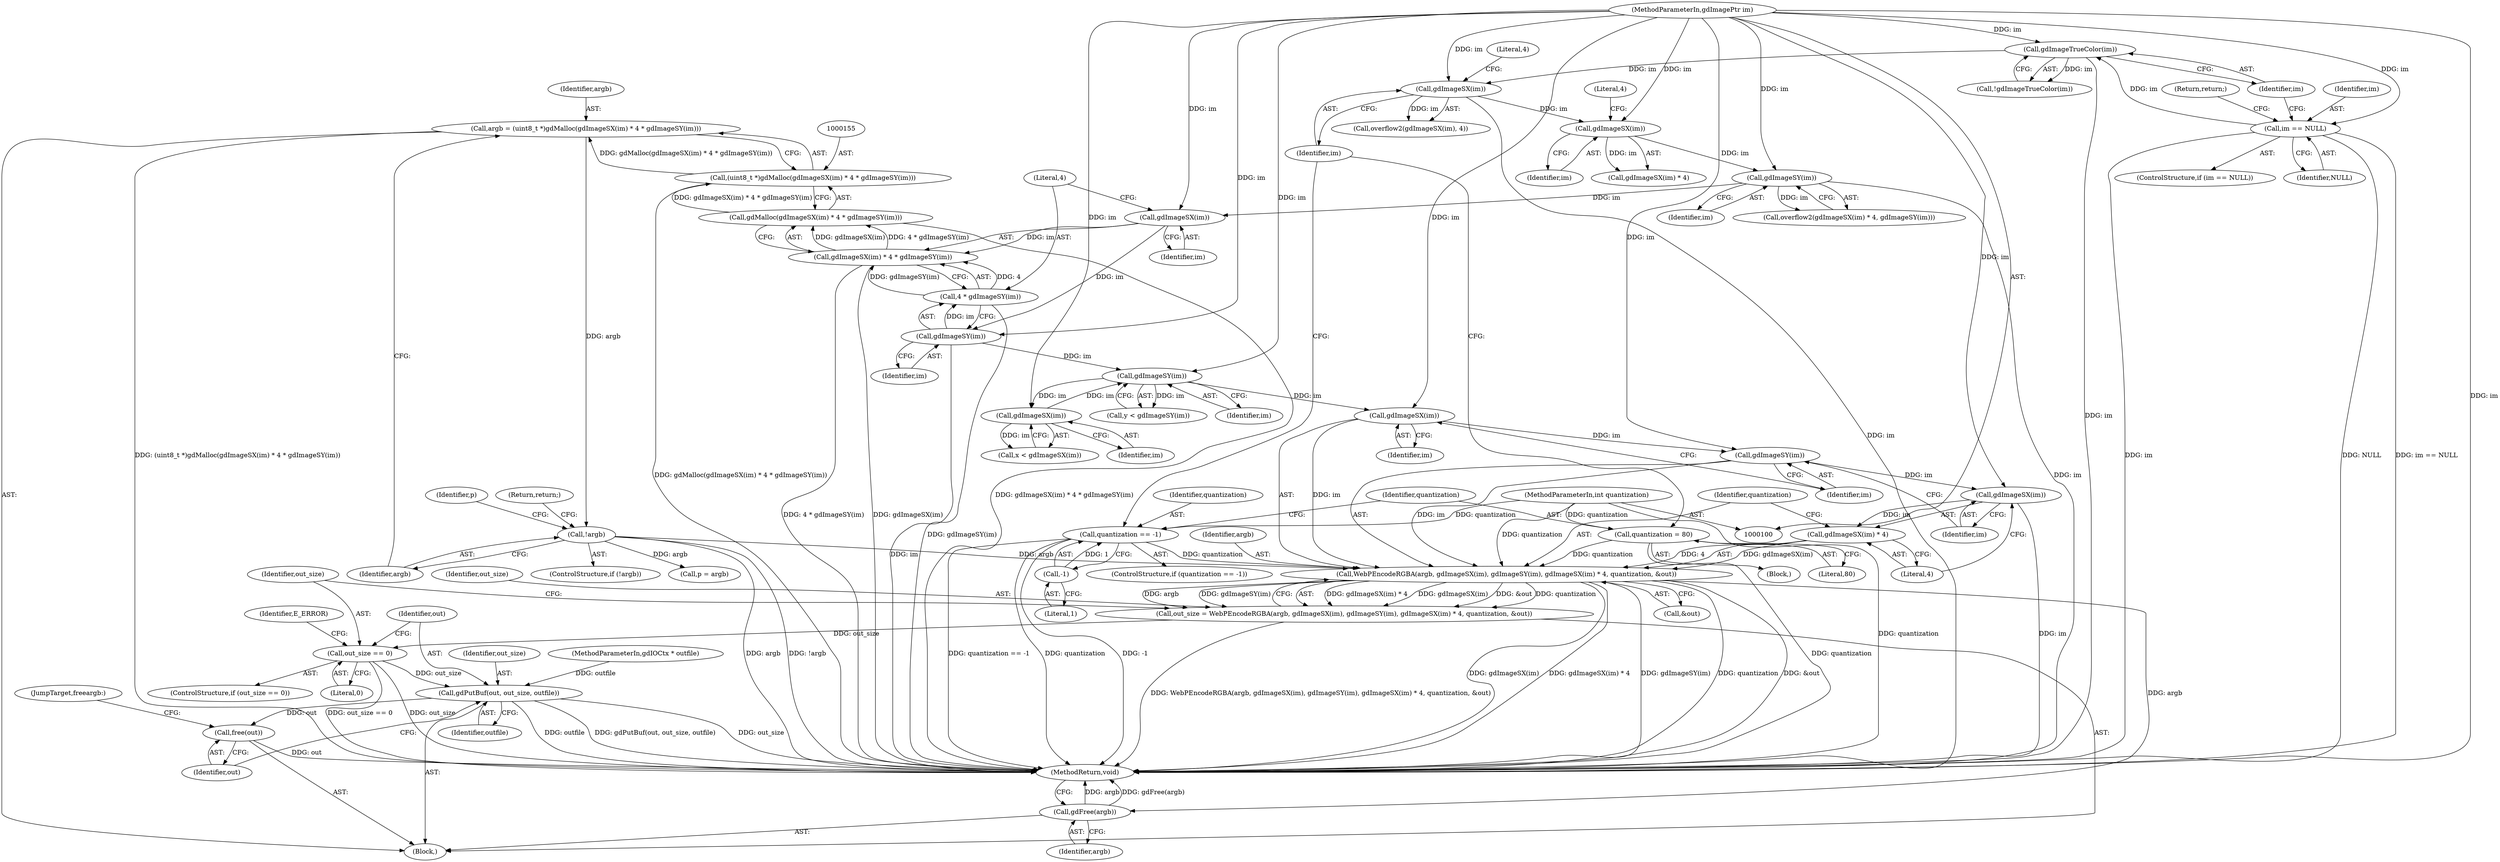 digraph "0_libgd_c18263e0e0769faee96a5d0ee04b750c442783c6@pointer" {
"1000255" [label="(Call,WebPEncodeRGBA(argb, gdImageSX(im), gdImageSY(im), gdImageSX(im) * 4, quantization, &out))"];
"1000165" [label="(Call,!argb)"];
"1000152" [label="(Call,argb = (uint8_t *)gdMalloc(gdImageSX(im) * 4 * gdImageSY(im)))"];
"1000154" [label="(Call,(uint8_t *)gdMalloc(gdImageSX(im) * 4 * gdImageSY(im)))"];
"1000156" [label="(Call,gdMalloc(gdImageSX(im) * 4 * gdImageSY(im)))"];
"1000157" [label="(Call,gdImageSX(im) * 4 * gdImageSY(im))"];
"1000158" [label="(Call,gdImageSX(im))"];
"1000148" [label="(Call,gdImageSY(im))"];
"1000145" [label="(Call,gdImageSX(im))"];
"1000137" [label="(Call,gdImageSX(im))"];
"1000119" [label="(Call,gdImageTrueColor(im))"];
"1000112" [label="(Call,im == NULL)"];
"1000101" [label="(MethodParameterIn,gdImagePtr im)"];
"1000160" [label="(Call,4 * gdImageSY(im))"];
"1000162" [label="(Call,gdImageSY(im))"];
"1000261" [label="(Call,gdImageSX(im) * 4)"];
"1000262" [label="(Call,gdImageSX(im))"];
"1000259" [label="(Call,gdImageSY(im))"];
"1000257" [label="(Call,gdImageSX(im))"];
"1000178" [label="(Call,gdImageSY(im))"];
"1000189" [label="(Call,gdImageSX(im))"];
"1000132" [label="(Call,quantization = 80)"];
"1000103" [label="(MethodParameterIn,int quantization)"];
"1000127" [label="(Call,quantization == -1)"];
"1000129" [label="(Call,-1)"];
"1000253" [label="(Call,out_size = WebPEncodeRGBA(argb, gdImageSX(im), gdImageSY(im), gdImageSX(im) * 4, quantization, &out))"];
"1000269" [label="(Call,out_size == 0)"];
"1000277" [label="(Call,gdPutBuf(out, out_size, outfile))"];
"1000281" [label="(Call,free(out))"];
"1000284" [label="(Call,gdFree(argb))"];
"1000263" [label="(Identifier,im)"];
"1000274" [label="(Identifier,E_ERROR)"];
"1000156" [label="(Call,gdMalloc(gdImageSX(im) * 4 * gdImageSY(im)))"];
"1000116" [label="(Return,return;)"];
"1000163" [label="(Identifier,im)"];
"1000161" [label="(Literal,4)"];
"1000257" [label="(Call,gdImageSX(im))"];
"1000280" [label="(Identifier,outfile)"];
"1000176" [label="(Call,y < gdImageSY(im))"];
"1000266" [label="(Call,&out)"];
"1000179" [label="(Identifier,im)"];
"1000165" [label="(Call,!argb)"];
"1000143" [label="(Call,overflow2(gdImageSX(im) * 4, gdImageSY(im)))"];
"1000281" [label="(Call,free(out))"];
"1000154" [label="(Call,(uint8_t *)gdMalloc(gdImageSX(im) * 4 * gdImageSY(im)))"];
"1000254" [label="(Identifier,out_size)"];
"1000134" [label="(Literal,80)"];
"1000282" [label="(Identifier,out)"];
"1000270" [label="(Identifier,out_size)"];
"1000278" [label="(Identifier,out)"];
"1000147" [label="(Literal,4)"];
"1000101" [label="(MethodParameterIn,gdImagePtr im)"];
"1000118" [label="(Call,!gdImageTrueColor(im))"];
"1000166" [label="(Identifier,argb)"];
"1000104" [label="(Block,)"];
"1000261" [label="(Call,gdImageSX(im) * 4)"];
"1000127" [label="(Call,quantization == -1)"];
"1000132" [label="(Call,quantization = 80)"];
"1000277" [label="(Call,gdPutBuf(out, out_size, outfile))"];
"1000286" [label="(MethodReturn,void)"];
"1000148" [label="(Call,gdImageSY(im))"];
"1000170" [label="(Identifier,p)"];
"1000283" [label="(JumpTarget,freeargb:)"];
"1000131" [label="(Block,)"];
"1000149" [label="(Identifier,im)"];
"1000260" [label="(Identifier,im)"];
"1000164" [label="(ControlStructure,if (!argb))"];
"1000190" [label="(Identifier,im)"];
"1000284" [label="(Call,gdFree(argb))"];
"1000126" [label="(ControlStructure,if (quantization == -1))"];
"1000259" [label="(Call,gdImageSY(im))"];
"1000139" [label="(Literal,4)"];
"1000160" [label="(Call,4 * gdImageSY(im))"];
"1000268" [label="(ControlStructure,if (out_size == 0))"];
"1000119" [label="(Call,gdImageTrueColor(im))"];
"1000157" [label="(Call,gdImageSX(im) * 4 * gdImageSY(im))"];
"1000138" [label="(Identifier,im)"];
"1000103" [label="(MethodParameterIn,int quantization)"];
"1000129" [label="(Call,-1)"];
"1000128" [label="(Identifier,quantization)"];
"1000158" [label="(Call,gdImageSX(im))"];
"1000111" [label="(ControlStructure,if (im == NULL))"];
"1000187" [label="(Call,x < gdImageSX(im))"];
"1000279" [label="(Identifier,out_size)"];
"1000130" [label="(Literal,1)"];
"1000169" [label="(Call,p = argb)"];
"1000189" [label="(Call,gdImageSX(im))"];
"1000256" [label="(Identifier,argb)"];
"1000136" [label="(Call,overflow2(gdImageSX(im), 4))"];
"1000168" [label="(Return,return;)"];
"1000264" [label="(Literal,4)"];
"1000159" [label="(Identifier,im)"];
"1000112" [label="(Call,im == NULL)"];
"1000153" [label="(Identifier,argb)"];
"1000253" [label="(Call,out_size = WebPEncodeRGBA(argb, gdImageSX(im), gdImageSY(im), gdImageSX(im) * 4, quantization, &out))"];
"1000120" [label="(Identifier,im)"];
"1000144" [label="(Call,gdImageSX(im) * 4)"];
"1000137" [label="(Call,gdImageSX(im))"];
"1000269" [label="(Call,out_size == 0)"];
"1000146" [label="(Identifier,im)"];
"1000265" [label="(Identifier,quantization)"];
"1000162" [label="(Call,gdImageSY(im))"];
"1000271" [label="(Literal,0)"];
"1000262" [label="(Call,gdImageSX(im))"];
"1000258" [label="(Identifier,im)"];
"1000133" [label="(Identifier,quantization)"];
"1000102" [label="(MethodParameterIn,gdIOCtx * outfile)"];
"1000178" [label="(Call,gdImageSY(im))"];
"1000113" [label="(Identifier,im)"];
"1000114" [label="(Identifier,NULL)"];
"1000145" [label="(Call,gdImageSX(im))"];
"1000285" [label="(Identifier,argb)"];
"1000152" [label="(Call,argb = (uint8_t *)gdMalloc(gdImageSX(im) * 4 * gdImageSY(im)))"];
"1000255" [label="(Call,WebPEncodeRGBA(argb, gdImageSX(im), gdImageSY(im), gdImageSX(im) * 4, quantization, &out))"];
"1000255" -> "1000253"  [label="AST: "];
"1000255" -> "1000266"  [label="CFG: "];
"1000256" -> "1000255"  [label="AST: "];
"1000257" -> "1000255"  [label="AST: "];
"1000259" -> "1000255"  [label="AST: "];
"1000261" -> "1000255"  [label="AST: "];
"1000265" -> "1000255"  [label="AST: "];
"1000266" -> "1000255"  [label="AST: "];
"1000253" -> "1000255"  [label="CFG: "];
"1000255" -> "1000286"  [label="DDG: gdImageSY(im)"];
"1000255" -> "1000286"  [label="DDG: quantization"];
"1000255" -> "1000286"  [label="DDG: &out"];
"1000255" -> "1000286"  [label="DDG: gdImageSX(im)"];
"1000255" -> "1000286"  [label="DDG: gdImageSX(im) * 4"];
"1000255" -> "1000253"  [label="DDG: gdImageSX(im) * 4"];
"1000255" -> "1000253"  [label="DDG: gdImageSX(im)"];
"1000255" -> "1000253"  [label="DDG: &out"];
"1000255" -> "1000253"  [label="DDG: quantization"];
"1000255" -> "1000253"  [label="DDG: argb"];
"1000255" -> "1000253"  [label="DDG: gdImageSY(im)"];
"1000165" -> "1000255"  [label="DDG: argb"];
"1000261" -> "1000255"  [label="DDG: gdImageSX(im)"];
"1000261" -> "1000255"  [label="DDG: 4"];
"1000257" -> "1000255"  [label="DDG: im"];
"1000259" -> "1000255"  [label="DDG: im"];
"1000132" -> "1000255"  [label="DDG: quantization"];
"1000127" -> "1000255"  [label="DDG: quantization"];
"1000103" -> "1000255"  [label="DDG: quantization"];
"1000255" -> "1000284"  [label="DDG: argb"];
"1000165" -> "1000164"  [label="AST: "];
"1000165" -> "1000166"  [label="CFG: "];
"1000166" -> "1000165"  [label="AST: "];
"1000168" -> "1000165"  [label="CFG: "];
"1000170" -> "1000165"  [label="CFG: "];
"1000165" -> "1000286"  [label="DDG: argb"];
"1000165" -> "1000286"  [label="DDG: !argb"];
"1000152" -> "1000165"  [label="DDG: argb"];
"1000165" -> "1000169"  [label="DDG: argb"];
"1000152" -> "1000104"  [label="AST: "];
"1000152" -> "1000154"  [label="CFG: "];
"1000153" -> "1000152"  [label="AST: "];
"1000154" -> "1000152"  [label="AST: "];
"1000166" -> "1000152"  [label="CFG: "];
"1000152" -> "1000286"  [label="DDG: (uint8_t *)gdMalloc(gdImageSX(im) * 4 * gdImageSY(im))"];
"1000154" -> "1000152"  [label="DDG: gdMalloc(gdImageSX(im) * 4 * gdImageSY(im))"];
"1000154" -> "1000156"  [label="CFG: "];
"1000155" -> "1000154"  [label="AST: "];
"1000156" -> "1000154"  [label="AST: "];
"1000154" -> "1000286"  [label="DDG: gdMalloc(gdImageSX(im) * 4 * gdImageSY(im))"];
"1000156" -> "1000154"  [label="DDG: gdImageSX(im) * 4 * gdImageSY(im)"];
"1000156" -> "1000157"  [label="CFG: "];
"1000157" -> "1000156"  [label="AST: "];
"1000156" -> "1000286"  [label="DDG: gdImageSX(im) * 4 * gdImageSY(im)"];
"1000157" -> "1000156"  [label="DDG: gdImageSX(im)"];
"1000157" -> "1000156"  [label="DDG: 4 * gdImageSY(im)"];
"1000157" -> "1000160"  [label="CFG: "];
"1000158" -> "1000157"  [label="AST: "];
"1000160" -> "1000157"  [label="AST: "];
"1000157" -> "1000286"  [label="DDG: 4 * gdImageSY(im)"];
"1000157" -> "1000286"  [label="DDG: gdImageSX(im)"];
"1000158" -> "1000157"  [label="DDG: im"];
"1000160" -> "1000157"  [label="DDG: 4"];
"1000160" -> "1000157"  [label="DDG: gdImageSY(im)"];
"1000158" -> "1000159"  [label="CFG: "];
"1000159" -> "1000158"  [label="AST: "];
"1000161" -> "1000158"  [label="CFG: "];
"1000148" -> "1000158"  [label="DDG: im"];
"1000101" -> "1000158"  [label="DDG: im"];
"1000158" -> "1000162"  [label="DDG: im"];
"1000148" -> "1000143"  [label="AST: "];
"1000148" -> "1000149"  [label="CFG: "];
"1000149" -> "1000148"  [label="AST: "];
"1000143" -> "1000148"  [label="CFG: "];
"1000148" -> "1000286"  [label="DDG: im"];
"1000148" -> "1000143"  [label="DDG: im"];
"1000145" -> "1000148"  [label="DDG: im"];
"1000101" -> "1000148"  [label="DDG: im"];
"1000145" -> "1000144"  [label="AST: "];
"1000145" -> "1000146"  [label="CFG: "];
"1000146" -> "1000145"  [label="AST: "];
"1000147" -> "1000145"  [label="CFG: "];
"1000145" -> "1000144"  [label="DDG: im"];
"1000137" -> "1000145"  [label="DDG: im"];
"1000101" -> "1000145"  [label="DDG: im"];
"1000137" -> "1000136"  [label="AST: "];
"1000137" -> "1000138"  [label="CFG: "];
"1000138" -> "1000137"  [label="AST: "];
"1000139" -> "1000137"  [label="CFG: "];
"1000137" -> "1000286"  [label="DDG: im"];
"1000137" -> "1000136"  [label="DDG: im"];
"1000119" -> "1000137"  [label="DDG: im"];
"1000101" -> "1000137"  [label="DDG: im"];
"1000119" -> "1000118"  [label="AST: "];
"1000119" -> "1000120"  [label="CFG: "];
"1000120" -> "1000119"  [label="AST: "];
"1000118" -> "1000119"  [label="CFG: "];
"1000119" -> "1000286"  [label="DDG: im"];
"1000119" -> "1000118"  [label="DDG: im"];
"1000112" -> "1000119"  [label="DDG: im"];
"1000101" -> "1000119"  [label="DDG: im"];
"1000112" -> "1000111"  [label="AST: "];
"1000112" -> "1000114"  [label="CFG: "];
"1000113" -> "1000112"  [label="AST: "];
"1000114" -> "1000112"  [label="AST: "];
"1000116" -> "1000112"  [label="CFG: "];
"1000120" -> "1000112"  [label="CFG: "];
"1000112" -> "1000286"  [label="DDG: NULL"];
"1000112" -> "1000286"  [label="DDG: im == NULL"];
"1000112" -> "1000286"  [label="DDG: im"];
"1000101" -> "1000112"  [label="DDG: im"];
"1000101" -> "1000100"  [label="AST: "];
"1000101" -> "1000286"  [label="DDG: im"];
"1000101" -> "1000162"  [label="DDG: im"];
"1000101" -> "1000178"  [label="DDG: im"];
"1000101" -> "1000189"  [label="DDG: im"];
"1000101" -> "1000257"  [label="DDG: im"];
"1000101" -> "1000259"  [label="DDG: im"];
"1000101" -> "1000262"  [label="DDG: im"];
"1000160" -> "1000162"  [label="CFG: "];
"1000161" -> "1000160"  [label="AST: "];
"1000162" -> "1000160"  [label="AST: "];
"1000160" -> "1000286"  [label="DDG: gdImageSY(im)"];
"1000162" -> "1000160"  [label="DDG: im"];
"1000162" -> "1000163"  [label="CFG: "];
"1000163" -> "1000162"  [label="AST: "];
"1000162" -> "1000286"  [label="DDG: im"];
"1000162" -> "1000178"  [label="DDG: im"];
"1000261" -> "1000264"  [label="CFG: "];
"1000262" -> "1000261"  [label="AST: "];
"1000264" -> "1000261"  [label="AST: "];
"1000265" -> "1000261"  [label="CFG: "];
"1000262" -> "1000261"  [label="DDG: im"];
"1000262" -> "1000263"  [label="CFG: "];
"1000263" -> "1000262"  [label="AST: "];
"1000264" -> "1000262"  [label="CFG: "];
"1000262" -> "1000286"  [label="DDG: im"];
"1000259" -> "1000262"  [label="DDG: im"];
"1000259" -> "1000260"  [label="CFG: "];
"1000260" -> "1000259"  [label="AST: "];
"1000263" -> "1000259"  [label="CFG: "];
"1000257" -> "1000259"  [label="DDG: im"];
"1000257" -> "1000258"  [label="CFG: "];
"1000258" -> "1000257"  [label="AST: "];
"1000260" -> "1000257"  [label="CFG: "];
"1000178" -> "1000257"  [label="DDG: im"];
"1000178" -> "1000176"  [label="AST: "];
"1000178" -> "1000179"  [label="CFG: "];
"1000179" -> "1000178"  [label="AST: "];
"1000176" -> "1000178"  [label="CFG: "];
"1000178" -> "1000176"  [label="DDG: im"];
"1000189" -> "1000178"  [label="DDG: im"];
"1000178" -> "1000189"  [label="DDG: im"];
"1000189" -> "1000187"  [label="AST: "];
"1000189" -> "1000190"  [label="CFG: "];
"1000190" -> "1000189"  [label="AST: "];
"1000187" -> "1000189"  [label="CFG: "];
"1000189" -> "1000187"  [label="DDG: im"];
"1000132" -> "1000131"  [label="AST: "];
"1000132" -> "1000134"  [label="CFG: "];
"1000133" -> "1000132"  [label="AST: "];
"1000134" -> "1000132"  [label="AST: "];
"1000138" -> "1000132"  [label="CFG: "];
"1000132" -> "1000286"  [label="DDG: quantization"];
"1000103" -> "1000132"  [label="DDG: quantization"];
"1000103" -> "1000100"  [label="AST: "];
"1000103" -> "1000286"  [label="DDG: quantization"];
"1000103" -> "1000127"  [label="DDG: quantization"];
"1000127" -> "1000126"  [label="AST: "];
"1000127" -> "1000129"  [label="CFG: "];
"1000128" -> "1000127"  [label="AST: "];
"1000129" -> "1000127"  [label="AST: "];
"1000133" -> "1000127"  [label="CFG: "];
"1000138" -> "1000127"  [label="CFG: "];
"1000127" -> "1000286"  [label="DDG: -1"];
"1000127" -> "1000286"  [label="DDG: quantization == -1"];
"1000127" -> "1000286"  [label="DDG: quantization"];
"1000129" -> "1000127"  [label="DDG: 1"];
"1000129" -> "1000130"  [label="CFG: "];
"1000130" -> "1000129"  [label="AST: "];
"1000253" -> "1000104"  [label="AST: "];
"1000254" -> "1000253"  [label="AST: "];
"1000270" -> "1000253"  [label="CFG: "];
"1000253" -> "1000286"  [label="DDG: WebPEncodeRGBA(argb, gdImageSX(im), gdImageSY(im), gdImageSX(im) * 4, quantization, &out)"];
"1000253" -> "1000269"  [label="DDG: out_size"];
"1000269" -> "1000268"  [label="AST: "];
"1000269" -> "1000271"  [label="CFG: "];
"1000270" -> "1000269"  [label="AST: "];
"1000271" -> "1000269"  [label="AST: "];
"1000274" -> "1000269"  [label="CFG: "];
"1000278" -> "1000269"  [label="CFG: "];
"1000269" -> "1000286"  [label="DDG: out_size == 0"];
"1000269" -> "1000286"  [label="DDG: out_size"];
"1000269" -> "1000277"  [label="DDG: out_size"];
"1000277" -> "1000104"  [label="AST: "];
"1000277" -> "1000280"  [label="CFG: "];
"1000278" -> "1000277"  [label="AST: "];
"1000279" -> "1000277"  [label="AST: "];
"1000280" -> "1000277"  [label="AST: "];
"1000282" -> "1000277"  [label="CFG: "];
"1000277" -> "1000286"  [label="DDG: out_size"];
"1000277" -> "1000286"  [label="DDG: outfile"];
"1000277" -> "1000286"  [label="DDG: gdPutBuf(out, out_size, outfile)"];
"1000102" -> "1000277"  [label="DDG: outfile"];
"1000277" -> "1000281"  [label="DDG: out"];
"1000281" -> "1000104"  [label="AST: "];
"1000281" -> "1000282"  [label="CFG: "];
"1000282" -> "1000281"  [label="AST: "];
"1000283" -> "1000281"  [label="CFG: "];
"1000281" -> "1000286"  [label="DDG: out"];
"1000284" -> "1000104"  [label="AST: "];
"1000284" -> "1000285"  [label="CFG: "];
"1000285" -> "1000284"  [label="AST: "];
"1000286" -> "1000284"  [label="CFG: "];
"1000284" -> "1000286"  [label="DDG: argb"];
"1000284" -> "1000286"  [label="DDG: gdFree(argb)"];
}
